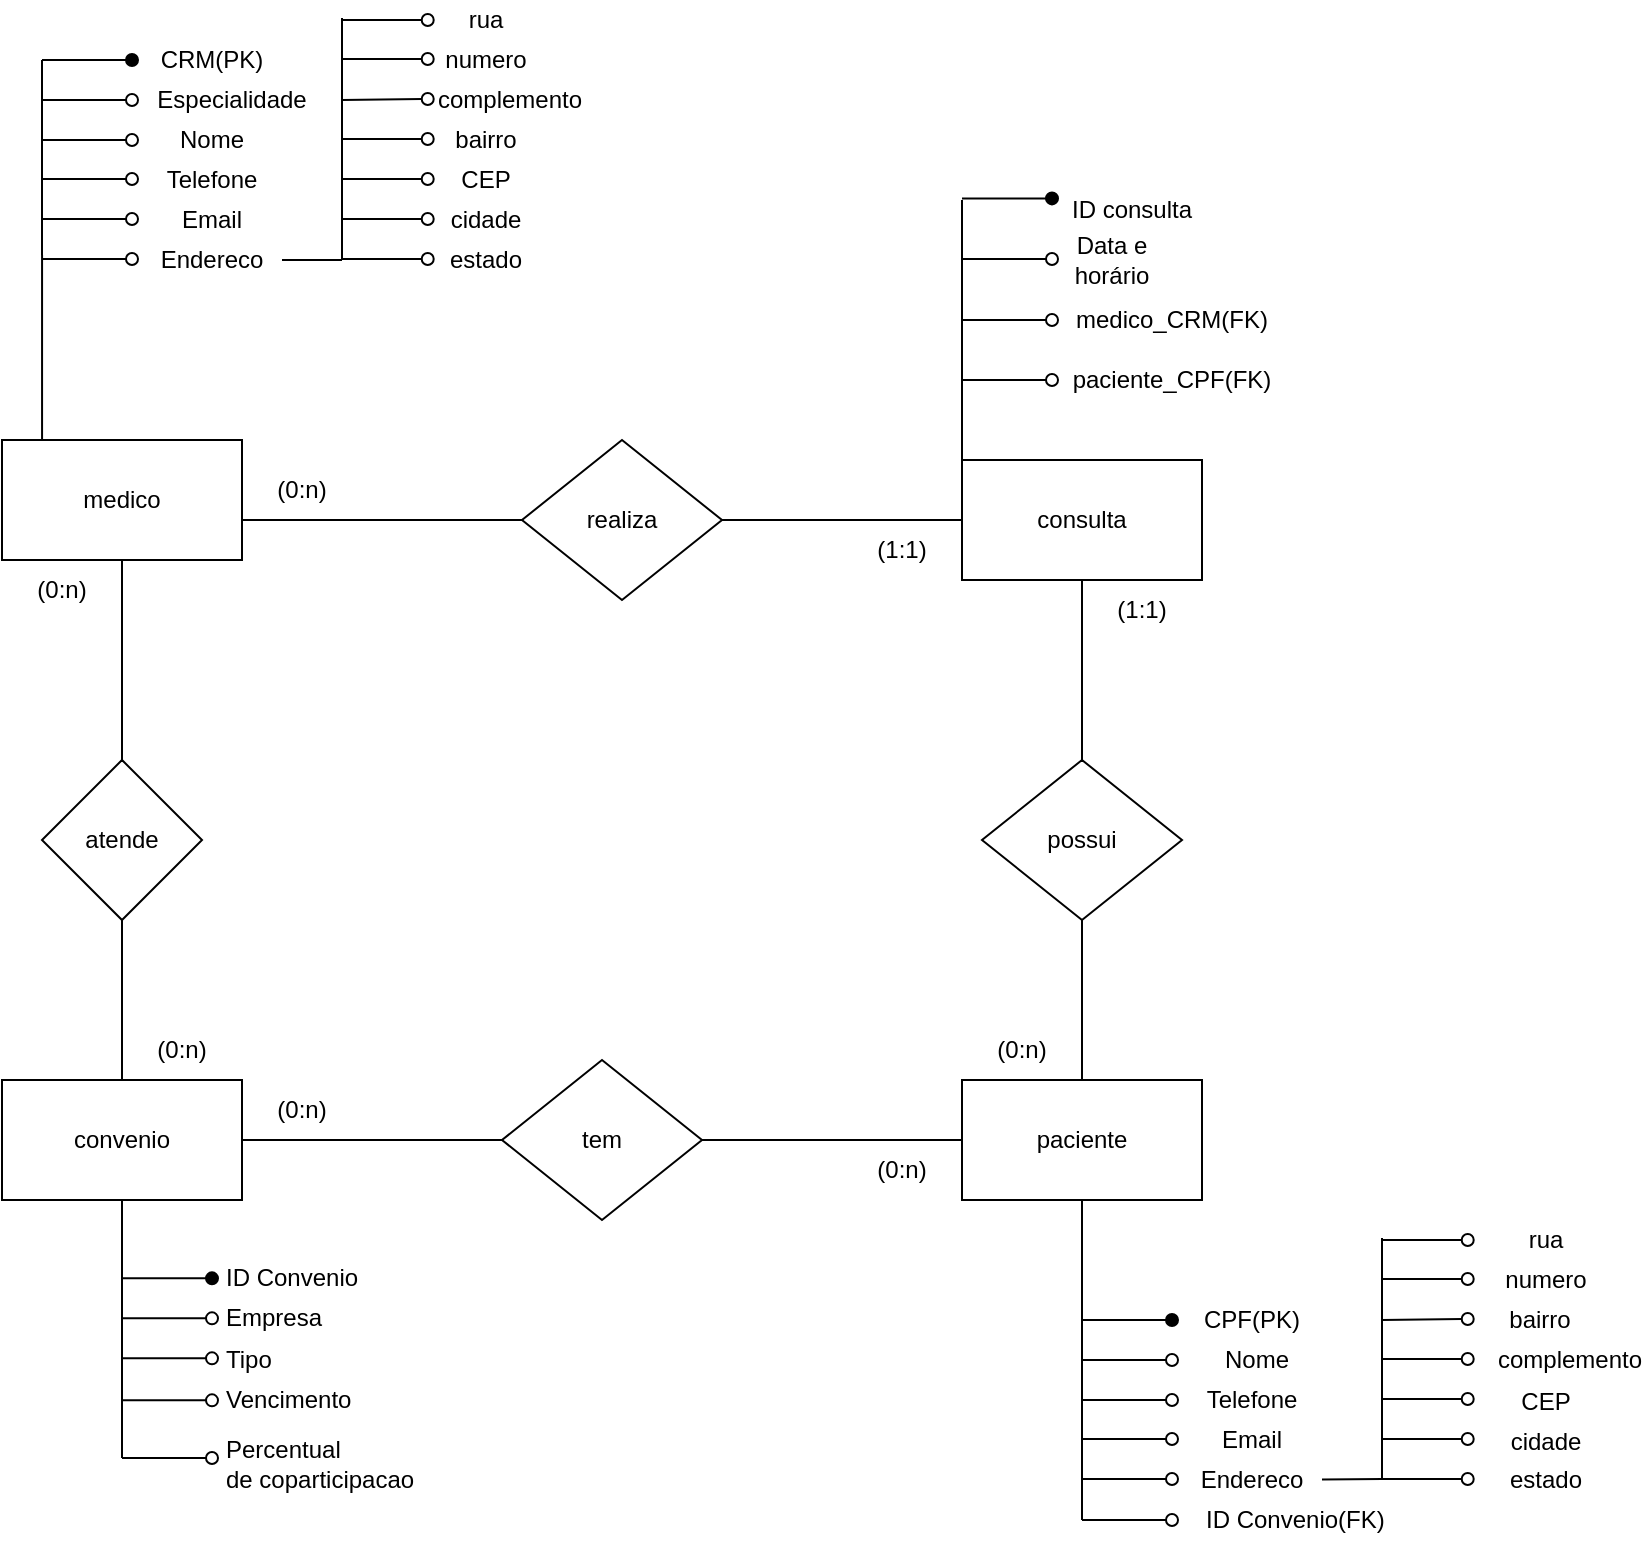 <mxfile version="24.2.2" type="github">
  <diagram id="R2lEEEUBdFMjLlhIrx00" name="Page-1">
    <mxGraphModel dx="1756" dy="1679" grid="1" gridSize="10" guides="1" tooltips="1" connect="1" arrows="1" fold="1" page="1" pageScale="1" pageWidth="850" pageHeight="1100" math="0" shadow="0" extFonts="Permanent Marker^https://fonts.googleapis.com/css?family=Permanent+Marker">
      <root>
        <mxCell id="0" />
        <mxCell id="1" parent="0" />
        <mxCell id="XMl1va9vYv1i2SkBQdN0-1" value="medico" style="rounded=0;whiteSpace=wrap;html=1;" parent="1" vertex="1">
          <mxGeometry x="-820" y="210" width="120" height="60" as="geometry" />
        </mxCell>
        <mxCell id="XMl1va9vYv1i2SkBQdN0-2" value="consulta" style="rounded=0;whiteSpace=wrap;html=1;" parent="1" vertex="1">
          <mxGeometry x="-340" y="220" width="120" height="60" as="geometry" />
        </mxCell>
        <mxCell id="XMl1va9vYv1i2SkBQdN0-3" value="paciente" style="rounded=0;whiteSpace=wrap;html=1;" parent="1" vertex="1">
          <mxGeometry x="-340" y="530" width="120" height="60" as="geometry" />
        </mxCell>
        <mxCell id="XMl1va9vYv1i2SkBQdN0-4" value="convenio" style="rounded=0;whiteSpace=wrap;html=1;" parent="1" vertex="1">
          <mxGeometry x="-820" y="530" width="120" height="60" as="geometry" />
        </mxCell>
        <mxCell id="XMl1va9vYv1i2SkBQdN0-5" value="realiza" style="rhombus;whiteSpace=wrap;html=1;" parent="1" vertex="1">
          <mxGeometry x="-560" y="210" width="100" height="80" as="geometry" />
        </mxCell>
        <mxCell id="XMl1va9vYv1i2SkBQdN0-6" value="possui" style="rhombus;whiteSpace=wrap;html=1;" parent="1" vertex="1">
          <mxGeometry x="-330" y="370" width="100" height="80" as="geometry" />
        </mxCell>
        <mxCell id="XMl1va9vYv1i2SkBQdN0-7" value="tem" style="rhombus;whiteSpace=wrap;html=1;" parent="1" vertex="1">
          <mxGeometry x="-570" y="520" width="100" height="80" as="geometry" />
        </mxCell>
        <mxCell id="XMl1va9vYv1i2SkBQdN0-8" value="" style="endArrow=none;html=1;rounded=0;entryX=0;entryY=0.5;entryDx=0;entryDy=0;" parent="1" target="XMl1va9vYv1i2SkBQdN0-5" edge="1">
          <mxGeometry width="50" height="50" relative="1" as="geometry">
            <mxPoint x="-700" y="250" as="sourcePoint" />
            <mxPoint x="-650" y="200" as="targetPoint" />
          </mxGeometry>
        </mxCell>
        <mxCell id="XMl1va9vYv1i2SkBQdN0-10" value="" style="endArrow=none;html=1;rounded=0;entryX=0;entryY=0.5;entryDx=0;entryDy=0;" parent="1" target="XMl1va9vYv1i2SkBQdN0-2" edge="1">
          <mxGeometry width="50" height="50" relative="1" as="geometry">
            <mxPoint x="-460" y="250" as="sourcePoint" />
            <mxPoint x="-410" y="200" as="targetPoint" />
          </mxGeometry>
        </mxCell>
        <mxCell id="XMl1va9vYv1i2SkBQdN0-11" value="" style="endArrow=none;html=1;rounded=0;exitX=0.5;exitY=0;exitDx=0;exitDy=0;" parent="1" source="XMl1va9vYv1i2SkBQdN0-6" edge="1">
          <mxGeometry width="50" height="50" relative="1" as="geometry">
            <mxPoint x="-330" y="330" as="sourcePoint" />
            <mxPoint x="-280" y="280" as="targetPoint" />
          </mxGeometry>
        </mxCell>
        <mxCell id="XMl1va9vYv1i2SkBQdN0-12" value="" style="endArrow=none;html=1;rounded=0;exitX=0.5;exitY=0;exitDx=0;exitDy=0;" parent="1" source="XMl1va9vYv1i2SkBQdN0-3" edge="1">
          <mxGeometry width="50" height="50" relative="1" as="geometry">
            <mxPoint x="-330" y="500" as="sourcePoint" />
            <mxPoint x="-280" y="450" as="targetPoint" />
          </mxGeometry>
        </mxCell>
        <mxCell id="XMl1va9vYv1i2SkBQdN0-13" value="" style="endArrow=none;html=1;rounded=0;exitX=1;exitY=0.5;exitDx=0;exitDy=0;" parent="1" source="XMl1va9vYv1i2SkBQdN0-7" edge="1">
          <mxGeometry width="50" height="50" relative="1" as="geometry">
            <mxPoint x="-390" y="610" as="sourcePoint" />
            <mxPoint x="-340" y="560" as="targetPoint" />
          </mxGeometry>
        </mxCell>
        <mxCell id="XMl1va9vYv1i2SkBQdN0-14" value="" style="endArrow=none;html=1;rounded=0;entryX=0;entryY=0.5;entryDx=0;entryDy=0;" parent="1" target="XMl1va9vYv1i2SkBQdN0-7" edge="1">
          <mxGeometry width="50" height="50" relative="1" as="geometry">
            <mxPoint x="-700" y="560" as="sourcePoint" />
            <mxPoint x="-650" y="510" as="targetPoint" />
          </mxGeometry>
        </mxCell>
        <mxCell id="XMl1va9vYv1i2SkBQdN0-15" value="" style="endArrow=none;html=1;rounded=0;startArrow=oval;startFill=1;" parent="1" edge="1">
          <mxGeometry width="50" height="50" relative="1" as="geometry">
            <mxPoint x="-755" y="20" as="sourcePoint" />
            <mxPoint x="-800" y="20" as="targetPoint" />
          </mxGeometry>
        </mxCell>
        <mxCell id="XMl1va9vYv1i2SkBQdN0-17" value="CRM(PK)" style="text;html=1;align=center;verticalAlign=middle;whiteSpace=wrap;rounded=0;" parent="1" vertex="1">
          <mxGeometry x="-750" y="10" width="70" height="20" as="geometry" />
        </mxCell>
        <mxCell id="XMl1va9vYv1i2SkBQdN0-19" value="" style="endArrow=none;html=1;rounded=0;startArrow=oval;startFill=0;" parent="1" edge="1">
          <mxGeometry width="50" height="50" relative="1" as="geometry">
            <mxPoint x="-755" y="40" as="sourcePoint" />
            <mxPoint x="-800" y="40" as="targetPoint" />
          </mxGeometry>
        </mxCell>
        <mxCell id="XMl1va9vYv1i2SkBQdN0-20" value="" style="endArrow=none;html=1;rounded=0;startArrow=oval;startFill=0;" parent="1" edge="1">
          <mxGeometry width="50" height="50" relative="1" as="geometry">
            <mxPoint x="-755" y="60" as="sourcePoint" />
            <mxPoint x="-800" y="60" as="targetPoint" />
          </mxGeometry>
        </mxCell>
        <mxCell id="XMl1va9vYv1i2SkBQdN0-21" value="" style="endArrow=none;html=1;rounded=0;startArrow=oval;startFill=0;" parent="1" edge="1">
          <mxGeometry width="50" height="50" relative="1" as="geometry">
            <mxPoint x="-755" y="79.5" as="sourcePoint" />
            <mxPoint x="-800" y="79.5" as="targetPoint" />
          </mxGeometry>
        </mxCell>
        <mxCell id="XMl1va9vYv1i2SkBQdN0-22" value="Especialidade" style="text;html=1;align=center;verticalAlign=middle;whiteSpace=wrap;rounded=0;" parent="1" vertex="1">
          <mxGeometry x="-750" y="30" width="90" height="20" as="geometry" />
        </mxCell>
        <mxCell id="XMl1va9vYv1i2SkBQdN0-23" value="Nome" style="text;html=1;align=center;verticalAlign=middle;whiteSpace=wrap;rounded=0;" parent="1" vertex="1">
          <mxGeometry x="-750" y="50" width="70" height="20" as="geometry" />
        </mxCell>
        <mxCell id="XMl1va9vYv1i2SkBQdN0-24" value="Telefone" style="text;html=1;align=center;verticalAlign=middle;whiteSpace=wrap;rounded=0;" parent="1" vertex="1">
          <mxGeometry x="-750" y="70" width="70" height="20" as="geometry" />
        </mxCell>
        <mxCell id="XMl1va9vYv1i2SkBQdN0-25" value="" style="endArrow=none;html=1;rounded=0;startArrow=oval;startFill=0;" parent="1" edge="1">
          <mxGeometry width="50" height="50" relative="1" as="geometry">
            <mxPoint x="-755" y="99.5" as="sourcePoint" />
            <mxPoint x="-800" y="99.5" as="targetPoint" />
          </mxGeometry>
        </mxCell>
        <mxCell id="XMl1va9vYv1i2SkBQdN0-26" value="Email" style="text;html=1;align=center;verticalAlign=middle;whiteSpace=wrap;rounded=0;" parent="1" vertex="1">
          <mxGeometry x="-750" y="90" width="70" height="20" as="geometry" />
        </mxCell>
        <mxCell id="XMl1va9vYv1i2SkBQdN0-27" value="" style="endArrow=none;html=1;rounded=0;startArrow=oval;startFill=0;" parent="1" edge="1">
          <mxGeometry width="50" height="50" relative="1" as="geometry">
            <mxPoint x="-755" y="119.5" as="sourcePoint" />
            <mxPoint x="-800" y="119.5" as="targetPoint" />
          </mxGeometry>
        </mxCell>
        <mxCell id="XMl1va9vYv1i2SkBQdN0-28" value="Endereco" style="text;html=1;align=center;verticalAlign=middle;whiteSpace=wrap;rounded=0;" parent="1" vertex="1">
          <mxGeometry x="-750" y="110" width="70" height="20" as="geometry" />
        </mxCell>
        <mxCell id="XMl1va9vYv1i2SkBQdN0-29" value="" style="endArrow=none;html=1;rounded=0;exitX=0.167;exitY=0;exitDx=0;exitDy=0;exitPerimeter=0;" parent="1" source="XMl1va9vYv1i2SkBQdN0-1" edge="1">
          <mxGeometry width="50" height="50" relative="1" as="geometry">
            <mxPoint x="-850" y="80" as="sourcePoint" />
            <mxPoint x="-800" y="20" as="targetPoint" />
          </mxGeometry>
        </mxCell>
        <mxCell id="XMl1va9vYv1i2SkBQdN0-49" value="" style="group" parent="1" vertex="1" connectable="0">
          <mxGeometry x="-650" y="-10" width="120" height="140" as="geometry" />
        </mxCell>
        <mxCell id="XMl1va9vYv1i2SkBQdN0-30" value="" style="endArrow=none;html=1;rounded=0;startArrow=oval;startFill=0;" parent="XMl1va9vYv1i2SkBQdN0-49" edge="1">
          <mxGeometry width="50" height="50" relative="1" as="geometry">
            <mxPoint x="42.857" y="29.5" as="sourcePoint" />
            <mxPoint y="29.5" as="targetPoint" />
          </mxGeometry>
        </mxCell>
        <mxCell id="XMl1va9vYv1i2SkBQdN0-31" value="" style="endArrow=none;html=1;rounded=0;startArrow=oval;startFill=0;" parent="XMl1va9vYv1i2SkBQdN0-49" edge="1">
          <mxGeometry width="50" height="50" relative="1" as="geometry">
            <mxPoint x="42.857" y="49.5" as="sourcePoint" />
            <mxPoint y="50" as="targetPoint" />
          </mxGeometry>
        </mxCell>
        <mxCell id="XMl1va9vYv1i2SkBQdN0-33" value="" style="endArrow=none;html=1;rounded=0;startArrow=oval;startFill=0;" parent="XMl1va9vYv1i2SkBQdN0-49" edge="1">
          <mxGeometry width="50" height="50" relative="1" as="geometry">
            <mxPoint x="42.857" y="109.5" as="sourcePoint" />
            <mxPoint y="109.5" as="targetPoint" />
          </mxGeometry>
        </mxCell>
        <mxCell id="XMl1va9vYv1i2SkBQdN0-34" value="" style="endArrow=none;html=1;rounded=0;startArrow=oval;startFill=0;" parent="XMl1va9vYv1i2SkBQdN0-49" edge="1">
          <mxGeometry width="50" height="50" relative="1" as="geometry">
            <mxPoint x="42.857" y="69.5" as="sourcePoint" />
            <mxPoint y="69.5" as="targetPoint" />
          </mxGeometry>
        </mxCell>
        <mxCell id="XMl1va9vYv1i2SkBQdN0-35" value="" style="endArrow=none;html=1;rounded=0;startArrow=oval;startFill=0;" parent="XMl1va9vYv1i2SkBQdN0-49" edge="1">
          <mxGeometry width="50" height="50" relative="1" as="geometry">
            <mxPoint x="42.857" y="89.5" as="sourcePoint" />
            <mxPoint y="89.5" as="targetPoint" />
          </mxGeometry>
        </mxCell>
        <mxCell id="XMl1va9vYv1i2SkBQdN0-36" value="" style="endArrow=none;html=1;rounded=0;startArrow=oval;startFill=0;" parent="XMl1va9vYv1i2SkBQdN0-49" edge="1">
          <mxGeometry width="50" height="50" relative="1" as="geometry">
            <mxPoint x="42.857" y="129.5" as="sourcePoint" />
            <mxPoint y="129.5" as="targetPoint" />
          </mxGeometry>
        </mxCell>
        <mxCell id="XMl1va9vYv1i2SkBQdN0-39" value="numero" style="text;html=1;align=center;verticalAlign=middle;whiteSpace=wrap;rounded=0;" parent="XMl1va9vYv1i2SkBQdN0-49" vertex="1">
          <mxGeometry x="47.619" y="19" width="47.619" height="21" as="geometry" />
        </mxCell>
        <mxCell id="XMl1va9vYv1i2SkBQdN0-40" value="complemento" style="text;html=1;align=center;verticalAlign=middle;whiteSpace=wrap;rounded=0;" parent="XMl1va9vYv1i2SkBQdN0-49" vertex="1">
          <mxGeometry x="47.619" y="39" width="72.381" height="21" as="geometry" />
        </mxCell>
        <mxCell id="XMl1va9vYv1i2SkBQdN0-41" value="bairro" style="text;html=1;align=center;verticalAlign=middle;whiteSpace=wrap;rounded=0;" parent="XMl1va9vYv1i2SkBQdN0-49" vertex="1">
          <mxGeometry x="47.619" y="59.0" width="47.619" height="21" as="geometry" />
        </mxCell>
        <mxCell id="XMl1va9vYv1i2SkBQdN0-42" value="CEP" style="text;html=1;align=center;verticalAlign=middle;whiteSpace=wrap;rounded=0;" parent="XMl1va9vYv1i2SkBQdN0-49" vertex="1">
          <mxGeometry x="47.619" y="79" width="47.619" height="21" as="geometry" />
        </mxCell>
        <mxCell id="XMl1va9vYv1i2SkBQdN0-43" value="cidade" style="text;html=1;align=center;verticalAlign=middle;whiteSpace=wrap;rounded=0;" parent="XMl1va9vYv1i2SkBQdN0-49" vertex="1">
          <mxGeometry x="47.619" y="99" width="47.619" height="21" as="geometry" />
        </mxCell>
        <mxCell id="XMl1va9vYv1i2SkBQdN0-32" value="" style="endArrow=none;html=1;rounded=0;startArrow=oval;startFill=0;" parent="XMl1va9vYv1i2SkBQdN0-49" edge="1">
          <mxGeometry width="50" height="50" relative="1" as="geometry">
            <mxPoint x="42.857" y="10" as="sourcePoint" />
            <mxPoint y="10" as="targetPoint" />
          </mxGeometry>
        </mxCell>
        <mxCell id="XMl1va9vYv1i2SkBQdN0-38" value="rua" style="text;html=1;align=center;verticalAlign=middle;whiteSpace=wrap;rounded=0;" parent="XMl1va9vYv1i2SkBQdN0-49" vertex="1">
          <mxGeometry x="47.619" width="47.619" height="20" as="geometry" />
        </mxCell>
        <mxCell id="XMl1va9vYv1i2SkBQdN0-44" value="estado" style="text;html=1;align=center;verticalAlign=middle;whiteSpace=wrap;rounded=0;" parent="XMl1va9vYv1i2SkBQdN0-49" vertex="1">
          <mxGeometry x="47.619" y="119" width="47.619" height="21" as="geometry" />
        </mxCell>
        <mxCell id="XMl1va9vYv1i2SkBQdN0-45" value="" style="endArrow=none;html=1;rounded=0;" parent="XMl1va9vYv1i2SkBQdN0-49" edge="1">
          <mxGeometry width="50" height="50" relative="1" as="geometry">
            <mxPoint y="130" as="sourcePoint" />
            <mxPoint y="9" as="targetPoint" />
          </mxGeometry>
        </mxCell>
        <mxCell id="XMl1va9vYv1i2SkBQdN0-50" value="" style="endArrow=none;html=1;rounded=0;exitX=1;exitY=0.5;exitDx=0;exitDy=0;" parent="1" source="XMl1va9vYv1i2SkBQdN0-28" edge="1">
          <mxGeometry width="50" height="50" relative="1" as="geometry">
            <mxPoint x="-700" y="230" as="sourcePoint" />
            <mxPoint x="-650" y="120" as="targetPoint" />
          </mxGeometry>
        </mxCell>
        <mxCell id="XMl1va9vYv1i2SkBQdN0-51" value="" style="endArrow=none;html=1;rounded=0;startArrow=oval;startFill=1;" parent="1" edge="1">
          <mxGeometry width="50" height="50" relative="1" as="geometry">
            <mxPoint x="-295" y="89.2" as="sourcePoint" />
            <mxPoint x="-340" y="89.2" as="targetPoint" />
          </mxGeometry>
        </mxCell>
        <mxCell id="XMl1va9vYv1i2SkBQdN0-52" value="ID consulta" style="text;html=1;align=center;verticalAlign=middle;whiteSpace=wrap;rounded=0;" parent="1" vertex="1">
          <mxGeometry x="-290" y="84.5" width="70" height="20" as="geometry" />
        </mxCell>
        <mxCell id="XMl1va9vYv1i2SkBQdN0-53" value="" style="endArrow=none;html=1;rounded=0;startArrow=oval;startFill=0;" parent="1" edge="1">
          <mxGeometry width="50" height="50" relative="1" as="geometry">
            <mxPoint x="-295" y="119.5" as="sourcePoint" />
            <mxPoint x="-340" y="119.5" as="targetPoint" />
          </mxGeometry>
        </mxCell>
        <mxCell id="XMl1va9vYv1i2SkBQdN0-54" value="Data e horário" style="text;html=1;align=center;verticalAlign=middle;whiteSpace=wrap;rounded=0;" parent="1" vertex="1">
          <mxGeometry x="-300" y="110" width="70" height="20" as="geometry" />
        </mxCell>
        <mxCell id="w4AAAETD3FH_SRSaghTv-1" value="" style="endArrow=none;html=1;rounded=0;exitX=0;exitY=0;exitDx=0;exitDy=0;" edge="1" parent="1" source="XMl1va9vYv1i2SkBQdN0-2">
          <mxGeometry width="50" height="50" relative="1" as="geometry">
            <mxPoint x="-350" y="220" as="sourcePoint" />
            <mxPoint x="-340" y="90" as="targetPoint" />
          </mxGeometry>
        </mxCell>
        <mxCell id="w4AAAETD3FH_SRSaghTv-2" value="" style="endArrow=none;html=1;rounded=0;startArrow=oval;startFill=1;" edge="1" parent="1">
          <mxGeometry width="50" height="50" relative="1" as="geometry">
            <mxPoint x="-235" y="650" as="sourcePoint" />
            <mxPoint x="-280" y="650" as="targetPoint" />
          </mxGeometry>
        </mxCell>
        <mxCell id="w4AAAETD3FH_SRSaghTv-3" value="CPF(PK)" style="text;html=1;align=center;verticalAlign=middle;whiteSpace=wrap;rounded=0;" vertex="1" parent="1">
          <mxGeometry x="-230" y="640" width="70" height="20" as="geometry" />
        </mxCell>
        <mxCell id="w4AAAETD3FH_SRSaghTv-4" value="" style="endArrow=none;html=1;rounded=0;startArrow=oval;startFill=0;" edge="1" parent="1">
          <mxGeometry width="50" height="50" relative="1" as="geometry">
            <mxPoint x="-235" y="670" as="sourcePoint" />
            <mxPoint x="-280" y="670" as="targetPoint" />
          </mxGeometry>
        </mxCell>
        <mxCell id="w4AAAETD3FH_SRSaghTv-5" value="" style="endArrow=none;html=1;rounded=0;startArrow=oval;startFill=0;" edge="1" parent="1">
          <mxGeometry width="50" height="50" relative="1" as="geometry">
            <mxPoint x="-235" y="690" as="sourcePoint" />
            <mxPoint x="-280" y="690" as="targetPoint" />
          </mxGeometry>
        </mxCell>
        <mxCell id="w4AAAETD3FH_SRSaghTv-6" value="" style="endArrow=none;html=1;rounded=0;startArrow=oval;startFill=0;" edge="1" parent="1">
          <mxGeometry width="50" height="50" relative="1" as="geometry">
            <mxPoint x="-235" y="709.5" as="sourcePoint" />
            <mxPoint x="-280" y="709.5" as="targetPoint" />
          </mxGeometry>
        </mxCell>
        <mxCell id="w4AAAETD3FH_SRSaghTv-7" value="Nome" style="text;html=1;align=center;verticalAlign=middle;whiteSpace=wrap;rounded=0;" vertex="1" parent="1">
          <mxGeometry x="-230" y="660" width="75" height="20" as="geometry" />
        </mxCell>
        <mxCell id="w4AAAETD3FH_SRSaghTv-8" value="Telefone" style="text;html=1;align=center;verticalAlign=middle;whiteSpace=wrap;rounded=0;" vertex="1" parent="1">
          <mxGeometry x="-230" y="680" width="70" height="20" as="geometry" />
        </mxCell>
        <mxCell id="w4AAAETD3FH_SRSaghTv-9" value="Email" style="text;html=1;align=center;verticalAlign=middle;whiteSpace=wrap;rounded=0;" vertex="1" parent="1">
          <mxGeometry x="-230" y="700" width="70" height="20" as="geometry" />
        </mxCell>
        <mxCell id="w4AAAETD3FH_SRSaghTv-10" value="" style="endArrow=none;html=1;rounded=0;startArrow=oval;startFill=0;" edge="1" parent="1">
          <mxGeometry width="50" height="50" relative="1" as="geometry">
            <mxPoint x="-235" y="729.5" as="sourcePoint" />
            <mxPoint x="-280" y="729.5" as="targetPoint" />
          </mxGeometry>
        </mxCell>
        <mxCell id="w4AAAETD3FH_SRSaghTv-11" value="Endereco" style="text;html=1;align=center;verticalAlign=middle;whiteSpace=wrap;rounded=0;" vertex="1" parent="1">
          <mxGeometry x="-230" y="720" width="70" height="20" as="geometry" />
        </mxCell>
        <mxCell id="w4AAAETD3FH_SRSaghTv-30" value="" style="endArrow=none;html=1;rounded=0;" edge="1" parent="1" source="w4AAAETD3FH_SRSaghTv-11">
          <mxGeometry width="50" height="50" relative="1" as="geometry">
            <mxPoint x="-160" y="729.5" as="sourcePoint" />
            <mxPoint x="-130" y="729.5" as="targetPoint" />
          </mxGeometry>
        </mxCell>
        <mxCell id="w4AAAETD3FH_SRSaghTv-31" value="" style="endArrow=none;html=1;rounded=0;" edge="1" parent="1">
          <mxGeometry width="50" height="50" relative="1" as="geometry">
            <mxPoint x="-280" y="750" as="sourcePoint" />
            <mxPoint x="-280" y="590" as="targetPoint" />
          </mxGeometry>
        </mxCell>
        <mxCell id="w4AAAETD3FH_SRSaghTv-15" value="" style="endArrow=none;html=1;rounded=0;startArrow=oval;startFill=0;" edge="1" parent="1">
          <mxGeometry width="50" height="50" relative="1" as="geometry">
            <mxPoint x="-87.143" y="629.5" as="sourcePoint" />
            <mxPoint x="-130" y="629.5" as="targetPoint" />
          </mxGeometry>
        </mxCell>
        <mxCell id="w4AAAETD3FH_SRSaghTv-16" value="" style="endArrow=none;html=1;rounded=0;startArrow=oval;startFill=0;" edge="1" parent="1">
          <mxGeometry width="50" height="50" relative="1" as="geometry">
            <mxPoint x="-87.143" y="649.5" as="sourcePoint" />
            <mxPoint x="-130" y="650" as="targetPoint" />
          </mxGeometry>
        </mxCell>
        <mxCell id="w4AAAETD3FH_SRSaghTv-17" value="" style="endArrow=none;html=1;rounded=0;startArrow=oval;startFill=0;" edge="1" parent="1">
          <mxGeometry width="50" height="50" relative="1" as="geometry">
            <mxPoint x="-87.143" y="709.5" as="sourcePoint" />
            <mxPoint x="-130" y="709.5" as="targetPoint" />
          </mxGeometry>
        </mxCell>
        <mxCell id="w4AAAETD3FH_SRSaghTv-18" value="" style="endArrow=none;html=1;rounded=0;startArrow=oval;startFill=0;" edge="1" parent="1">
          <mxGeometry width="50" height="50" relative="1" as="geometry">
            <mxPoint x="-87.143" y="669.5" as="sourcePoint" />
            <mxPoint x="-130" y="669.5" as="targetPoint" />
          </mxGeometry>
        </mxCell>
        <mxCell id="w4AAAETD3FH_SRSaghTv-19" value="" style="endArrow=none;html=1;rounded=0;startArrow=oval;startFill=0;" edge="1" parent="1">
          <mxGeometry width="50" height="50" relative="1" as="geometry">
            <mxPoint x="-87.143" y="689.5" as="sourcePoint" />
            <mxPoint x="-130" y="689.5" as="targetPoint" />
          </mxGeometry>
        </mxCell>
        <mxCell id="w4AAAETD3FH_SRSaghTv-20" value="" style="endArrow=none;html=1;rounded=0;startArrow=oval;startFill=0;" edge="1" parent="1">
          <mxGeometry width="50" height="50" relative="1" as="geometry">
            <mxPoint x="-87.143" y="729.5" as="sourcePoint" />
            <mxPoint x="-130" y="729.5" as="targetPoint" />
          </mxGeometry>
        </mxCell>
        <mxCell id="w4AAAETD3FH_SRSaghTv-21" value="numero" style="text;html=1;align=center;verticalAlign=middle;whiteSpace=wrap;rounded=0;labelPosition=center;verticalLabelPosition=middle;" vertex="1" parent="1">
          <mxGeometry x="-72.001" y="619" width="47.619" height="21" as="geometry" />
        </mxCell>
        <mxCell id="w4AAAETD3FH_SRSaghTv-22" value="complemento" style="text;html=1;align=center;verticalAlign=middle;whiteSpace=wrap;rounded=0;labelPosition=center;verticalLabelPosition=middle;" vertex="1" parent="1">
          <mxGeometry x="-72.001" y="659" width="72.381" height="21" as="geometry" />
        </mxCell>
        <mxCell id="w4AAAETD3FH_SRSaghTv-23" value="bairro" style="text;html=1;align=center;verticalAlign=middle;whiteSpace=wrap;rounded=0;labelPosition=center;verticalLabelPosition=middle;" vertex="1" parent="1">
          <mxGeometry x="-72" y="639" width="42" height="21" as="geometry" />
        </mxCell>
        <mxCell id="w4AAAETD3FH_SRSaghTv-24" value="CEP" style="text;html=1;align=center;verticalAlign=middle;whiteSpace=wrap;rounded=0;labelPosition=center;verticalLabelPosition=middle;" vertex="1" parent="1">
          <mxGeometry x="-72.001" y="680" width="47.619" height="21" as="geometry" />
        </mxCell>
        <mxCell id="w4AAAETD3FH_SRSaghTv-25" value="cidade" style="text;html=1;align=center;verticalAlign=middle;whiteSpace=wrap;rounded=0;labelPosition=center;verticalLabelPosition=middle;" vertex="1" parent="1">
          <mxGeometry x="-72.001" y="700" width="47.619" height="21" as="geometry" />
        </mxCell>
        <mxCell id="w4AAAETD3FH_SRSaghTv-26" value="" style="endArrow=none;html=1;rounded=0;startArrow=oval;startFill=0;" edge="1" parent="1">
          <mxGeometry width="50" height="50" relative="1" as="geometry">
            <mxPoint x="-87.143" y="610" as="sourcePoint" />
            <mxPoint x="-130" y="610" as="targetPoint" />
          </mxGeometry>
        </mxCell>
        <mxCell id="w4AAAETD3FH_SRSaghTv-27" value="rua" style="text;html=1;align=center;verticalAlign=middle;whiteSpace=wrap;rounded=0;labelPosition=center;verticalLabelPosition=middle;" vertex="1" parent="1">
          <mxGeometry x="-72.001" y="600" width="47.619" height="20" as="geometry" />
        </mxCell>
        <mxCell id="w4AAAETD3FH_SRSaghTv-28" value="estado" style="text;html=1;align=center;verticalAlign=middle;whiteSpace=wrap;rounded=0;labelPosition=center;verticalLabelPosition=middle;" vertex="1" parent="1">
          <mxGeometry x="-72.001" y="719" width="47.619" height="21" as="geometry" />
        </mxCell>
        <mxCell id="w4AAAETD3FH_SRSaghTv-29" value="" style="endArrow=none;html=1;rounded=0;" edge="1" parent="1">
          <mxGeometry width="50" height="50" relative="1" as="geometry">
            <mxPoint x="-130" y="730" as="sourcePoint" />
            <mxPoint x="-130" y="609" as="targetPoint" />
          </mxGeometry>
        </mxCell>
        <mxCell id="w4AAAETD3FH_SRSaghTv-32" value="" style="endArrow=none;html=1;rounded=0;startArrow=oval;startFill=1;" edge="1" parent="1">
          <mxGeometry width="50" height="50" relative="1" as="geometry">
            <mxPoint x="-715" y="629.17" as="sourcePoint" />
            <mxPoint x="-760" y="629.17" as="targetPoint" />
          </mxGeometry>
        </mxCell>
        <mxCell id="w4AAAETD3FH_SRSaghTv-33" value="ID Convenio" style="text;html=1;align=left;verticalAlign=middle;whiteSpace=wrap;rounded=0;" vertex="1" parent="1">
          <mxGeometry x="-710" y="619" width="70" height="20" as="geometry" />
        </mxCell>
        <mxCell id="w4AAAETD3FH_SRSaghTv-34" value="" style="endArrow=none;html=1;rounded=0;startArrow=oval;startFill=0;" edge="1" parent="1">
          <mxGeometry width="50" height="50" relative="1" as="geometry">
            <mxPoint x="-715" y="649.17" as="sourcePoint" />
            <mxPoint x="-760" y="649.17" as="targetPoint" />
          </mxGeometry>
        </mxCell>
        <mxCell id="w4AAAETD3FH_SRSaghTv-35" value="" style="endArrow=none;html=1;rounded=0;startArrow=oval;startFill=0;" edge="1" parent="1">
          <mxGeometry width="50" height="50" relative="1" as="geometry">
            <mxPoint x="-715" y="669.17" as="sourcePoint" />
            <mxPoint x="-760" y="669.17" as="targetPoint" />
          </mxGeometry>
        </mxCell>
        <mxCell id="w4AAAETD3FH_SRSaghTv-36" value="" style="endArrow=none;html=1;rounded=0;startArrow=oval;startFill=0;" edge="1" parent="1">
          <mxGeometry width="50" height="50" relative="1" as="geometry">
            <mxPoint x="-715" y="690.17" as="sourcePoint" />
            <mxPoint x="-760" y="690.17" as="targetPoint" />
          </mxGeometry>
        </mxCell>
        <mxCell id="w4AAAETD3FH_SRSaghTv-37" value="Empresa" style="text;html=1;align=left;verticalAlign=middle;whiteSpace=wrap;rounded=0;" vertex="1" parent="1">
          <mxGeometry x="-710" y="639" width="70" height="20" as="geometry" />
        </mxCell>
        <mxCell id="w4AAAETD3FH_SRSaghTv-38" value="Tipo" style="text;html=1;align=left;verticalAlign=middle;whiteSpace=wrap;rounded=0;" vertex="1" parent="1">
          <mxGeometry x="-710" y="660" width="70" height="20" as="geometry" />
        </mxCell>
        <mxCell id="w4AAAETD3FH_SRSaghTv-40" value="Vencimento" style="text;html=1;align=left;verticalAlign=middle;whiteSpace=wrap;rounded=0;" vertex="1" parent="1">
          <mxGeometry x="-710" y="680" width="70" height="20" as="geometry" />
        </mxCell>
        <mxCell id="w4AAAETD3FH_SRSaghTv-41" value="" style="endArrow=none;html=1;rounded=0;startArrow=oval;startFill=0;" edge="1" parent="1">
          <mxGeometry width="50" height="50" relative="1" as="geometry">
            <mxPoint x="-715" y="719" as="sourcePoint" />
            <mxPoint x="-760" y="719" as="targetPoint" />
          </mxGeometry>
        </mxCell>
        <mxCell id="w4AAAETD3FH_SRSaghTv-42" value="Percentual&lt;div&gt;de coparticipacao&lt;/div&gt;" style="text;html=1;align=left;verticalAlign=middle;whiteSpace=wrap;rounded=0;" vertex="1" parent="1">
          <mxGeometry x="-710" y="709" width="105" height="26" as="geometry" />
        </mxCell>
        <mxCell id="w4AAAETD3FH_SRSaghTv-43" value="" style="endArrow=none;html=1;rounded=0;entryX=0.5;entryY=1;entryDx=0;entryDy=0;" edge="1" parent="1" target="XMl1va9vYv1i2SkBQdN0-4">
          <mxGeometry width="50" height="50" relative="1" as="geometry">
            <mxPoint x="-760" y="719" as="sourcePoint" />
            <mxPoint x="-759.02" y="594.98" as="targetPoint" />
          </mxGeometry>
        </mxCell>
        <mxCell id="w4AAAETD3FH_SRSaghTv-45" value="(0:n)" style="text;html=1;align=center;verticalAlign=middle;whiteSpace=wrap;rounded=0;" vertex="1" parent="1">
          <mxGeometry x="-700" y="220" width="60" height="30" as="geometry" />
        </mxCell>
        <mxCell id="w4AAAETD3FH_SRSaghTv-47" value="atende" style="rhombus;whiteSpace=wrap;html=1;" vertex="1" parent="1">
          <mxGeometry x="-800" y="370" width="80" height="80" as="geometry" />
        </mxCell>
        <mxCell id="w4AAAETD3FH_SRSaghTv-48" value="" style="endArrow=none;html=1;rounded=0;exitX=0.5;exitY=0;exitDx=0;exitDy=0;" edge="1" parent="1" source="w4AAAETD3FH_SRSaghTv-47">
          <mxGeometry width="50" height="50" relative="1" as="geometry">
            <mxPoint x="-810" y="320" as="sourcePoint" />
            <mxPoint x="-760" y="270" as="targetPoint" />
          </mxGeometry>
        </mxCell>
        <mxCell id="w4AAAETD3FH_SRSaghTv-49" value="" style="endArrow=none;html=1;rounded=0;exitX=0.5;exitY=0;exitDx=0;exitDy=0;" edge="1" parent="1" source="XMl1va9vYv1i2SkBQdN0-4">
          <mxGeometry width="50" height="50" relative="1" as="geometry">
            <mxPoint x="-810" y="500" as="sourcePoint" />
            <mxPoint x="-760" y="450" as="targetPoint" />
          </mxGeometry>
        </mxCell>
        <mxCell id="w4AAAETD3FH_SRSaghTv-50" value="(0:n)" style="text;html=1;align=center;verticalAlign=middle;whiteSpace=wrap;rounded=0;" vertex="1" parent="1">
          <mxGeometry x="-820" y="270" width="60" height="30" as="geometry" />
        </mxCell>
        <mxCell id="w4AAAETD3FH_SRSaghTv-51" value="(0:n)" style="text;html=1;align=center;verticalAlign=middle;whiteSpace=wrap;rounded=0;" vertex="1" parent="1">
          <mxGeometry x="-400" y="560" width="60" height="30" as="geometry" />
        </mxCell>
        <mxCell id="w4AAAETD3FH_SRSaghTv-56" value="(0:n)" style="text;html=1;align=center;verticalAlign=middle;whiteSpace=wrap;rounded=0;" vertex="1" parent="1">
          <mxGeometry x="-340" y="500" width="60" height="30" as="geometry" />
        </mxCell>
        <mxCell id="w4AAAETD3FH_SRSaghTv-57" value="(0:n)" style="text;html=1;align=center;verticalAlign=middle;whiteSpace=wrap;rounded=0;" vertex="1" parent="1">
          <mxGeometry x="-760" y="500" width="60" height="30" as="geometry" />
        </mxCell>
        <mxCell id="w4AAAETD3FH_SRSaghTv-58" value="(1:1)" style="text;html=1;align=center;verticalAlign=middle;whiteSpace=wrap;rounded=0;" vertex="1" parent="1">
          <mxGeometry x="-280" y="280" width="60" height="30" as="geometry" />
        </mxCell>
        <mxCell id="w4AAAETD3FH_SRSaghTv-59" value="(1:1)" style="text;html=1;align=center;verticalAlign=middle;whiteSpace=wrap;rounded=0;" vertex="1" parent="1">
          <mxGeometry x="-400" y="250" width="60" height="30" as="geometry" />
        </mxCell>
        <mxCell id="w4AAAETD3FH_SRSaghTv-60" value="medico_CRM(FK)" style="text;html=1;align=center;verticalAlign=middle;whiteSpace=wrap;rounded=0;" vertex="1" parent="1">
          <mxGeometry x="-290" y="140" width="110" height="20" as="geometry" />
        </mxCell>
        <mxCell id="w4AAAETD3FH_SRSaghTv-61" value="" style="endArrow=none;html=1;rounded=0;startArrow=oval;startFill=0;" edge="1" parent="1">
          <mxGeometry width="50" height="50" relative="1" as="geometry">
            <mxPoint x="-295" y="150" as="sourcePoint" />
            <mxPoint x="-340" y="150" as="targetPoint" />
          </mxGeometry>
        </mxCell>
        <mxCell id="w4AAAETD3FH_SRSaghTv-62" value="(0:n)" style="text;html=1;align=center;verticalAlign=middle;whiteSpace=wrap;rounded=0;" vertex="1" parent="1">
          <mxGeometry x="-700" y="530" width="60" height="30" as="geometry" />
        </mxCell>
        <mxCell id="w4AAAETD3FH_SRSaghTv-63" value="" style="endArrow=none;html=1;rounded=0;startArrow=oval;startFill=0;" edge="1" parent="1">
          <mxGeometry width="50" height="50" relative="1" as="geometry">
            <mxPoint x="-295" y="180" as="sourcePoint" />
            <mxPoint x="-340" y="180" as="targetPoint" />
          </mxGeometry>
        </mxCell>
        <mxCell id="w4AAAETD3FH_SRSaghTv-64" value="paciente_CPF(FK)" style="text;html=1;align=center;verticalAlign=middle;whiteSpace=wrap;rounded=0;" vertex="1" parent="1">
          <mxGeometry x="-290" y="170" width="110" height="20" as="geometry" />
        </mxCell>
        <mxCell id="w4AAAETD3FH_SRSaghTv-65" value="" style="endArrow=none;html=1;rounded=0;startArrow=oval;startFill=0;" edge="1" parent="1">
          <mxGeometry width="50" height="50" relative="1" as="geometry">
            <mxPoint x="-235" y="750" as="sourcePoint" />
            <mxPoint x="-280" y="750" as="targetPoint" />
          </mxGeometry>
        </mxCell>
        <mxCell id="w4AAAETD3FH_SRSaghTv-66" value="ID Convenio(FK)" style="text;html=1;align=left;verticalAlign=middle;whiteSpace=wrap;rounded=0;" vertex="1" parent="1">
          <mxGeometry x="-220" y="740" width="110" height="20" as="geometry" />
        </mxCell>
      </root>
    </mxGraphModel>
  </diagram>
</mxfile>
